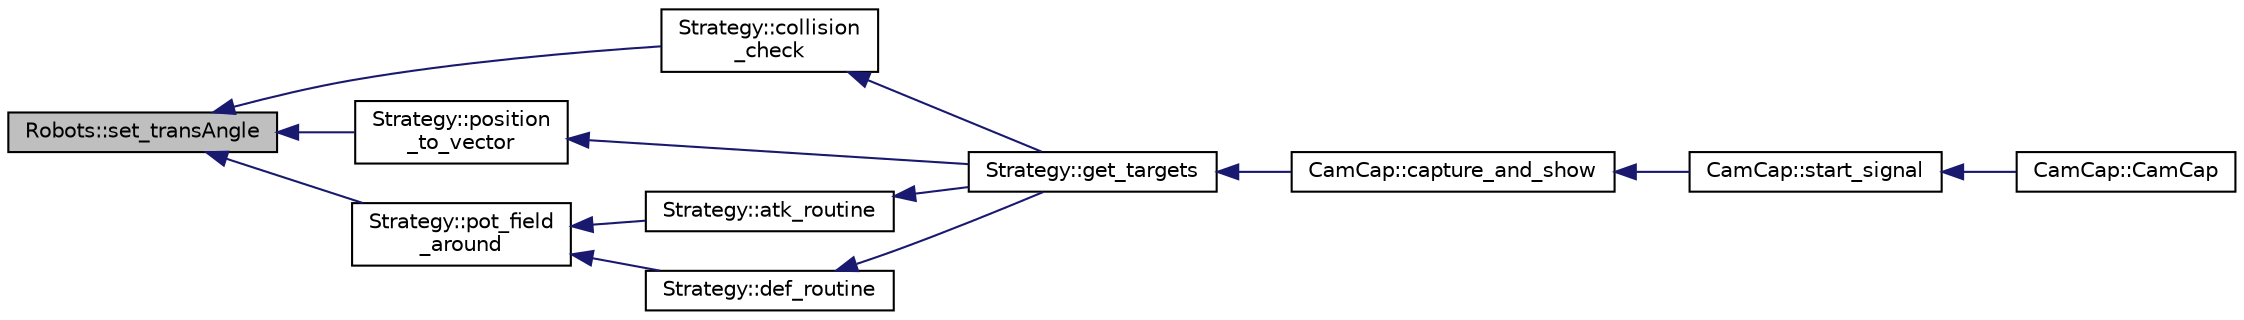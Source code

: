 digraph "Robots::set_transAngle"
{
 // INTERACTIVE_SVG=YES
  edge [fontname="Helvetica",fontsize="10",labelfontname="Helvetica",labelfontsize="10"];
  node [fontname="Helvetica",fontsize="10",shape=record];
  rankdir="LR";
  Node601 [label="Robots::set_transAngle",height=0.2,width=0.4,color="black", fillcolor="grey75", style="filled", fontcolor="black"];
  Node601 -> Node602 [dir="back",color="midnightblue",fontsize="10",style="solid",fontname="Helvetica"];
  Node602 [label="Strategy::collision\l_check",height=0.2,width=0.4,color="black", fillcolor="white", style="filled",URL="$class_strategy.html#a8d1fa6e7cb13f7eb135bc853beef462d"];
  Node602 -> Node603 [dir="back",color="midnightblue",fontsize="10",style="solid",fontname="Helvetica"];
  Node603 [label="Strategy::get_targets",height=0.2,width=0.4,color="black", fillcolor="white", style="filled",URL="$class_strategy.html#ab1c455b23e8b7f3377132a3e243f8f76"];
  Node603 -> Node604 [dir="back",color="midnightblue",fontsize="10",style="solid",fontname="Helvetica"];
  Node604 [label="CamCap::capture_and_show",height=0.2,width=0.4,color="black", fillcolor="white", style="filled",URL="$class_cam_cap.html#a87f384c5fec40a0ccfd7833347fec0df",tooltip="Captures camera frames and shows it in the interface. "];
  Node604 -> Node605 [dir="back",color="midnightblue",fontsize="10",style="solid",fontname="Helvetica"];
  Node605 [label="CamCap::start_signal",height=0.2,width=0.4,color="black", fillcolor="white", style="filled",URL="$class_cam_cap.html#ae676e6624dd821ad494a80e68a41e249",tooltip="Interface adjustments after &#39;start&#39; button is clicked. "];
  Node605 -> Node606 [dir="back",color="midnightblue",fontsize="10",style="solid",fontname="Helvetica"];
  Node606 [label="CamCap::CamCap",height=0.2,width=0.4,color="black", fillcolor="white", style="filled",URL="$class_cam_cap.html#afe0db98a5f72bc9b261dcb78e2840da6",tooltip="Constructor of a CamCap object. "];
  Node601 -> Node607 [dir="back",color="midnightblue",fontsize="10",style="solid",fontname="Helvetica"];
  Node607 [label="Strategy::position\l_to_vector",height=0.2,width=0.4,color="black", fillcolor="white", style="filled",URL="$class_strategy.html#afa755796f0301750d616afac02ac935a"];
  Node607 -> Node603 [dir="back",color="midnightblue",fontsize="10",style="solid",fontname="Helvetica"];
  Node601 -> Node608 [dir="back",color="midnightblue",fontsize="10",style="solid",fontname="Helvetica"];
  Node608 [label="Strategy::pot_field\l_around",height=0.2,width=0.4,color="black", fillcolor="white", style="filled",URL="$class_strategy.html#aef2ebe9a76fdb114d547f024e332b3d3"];
  Node608 -> Node609 [dir="back",color="midnightblue",fontsize="10",style="solid",fontname="Helvetica"];
  Node609 [label="Strategy::atk_routine",height=0.2,width=0.4,color="black", fillcolor="white", style="filled",URL="$class_strategy.html#a7af0ec883fe9e80c31cf030ce203f956"];
  Node609 -> Node603 [dir="back",color="midnightblue",fontsize="10",style="solid",fontname="Helvetica"];
  Node608 -> Node610 [dir="back",color="midnightblue",fontsize="10",style="solid",fontname="Helvetica"];
  Node610 [label="Strategy::def_routine",height=0.2,width=0.4,color="black", fillcolor="white", style="filled",URL="$class_strategy.html#a304c52736ec76d275adda7eeacdd430c"];
  Node610 -> Node603 [dir="back",color="midnightblue",fontsize="10",style="solid",fontname="Helvetica"];
}
